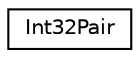 digraph "Graphical Class Hierarchy"
{
  edge [fontname="Helvetica",fontsize="10",labelfontname="Helvetica",labelfontsize="10"];
  node [fontname="Helvetica",fontsize="10",shape=record];
  rankdir="LR";
  Node0 [label="Int32Pair",height=0.2,width=0.4,color="black", fillcolor="white", style="filled",URL="$structInt32Pair.html"];
}
